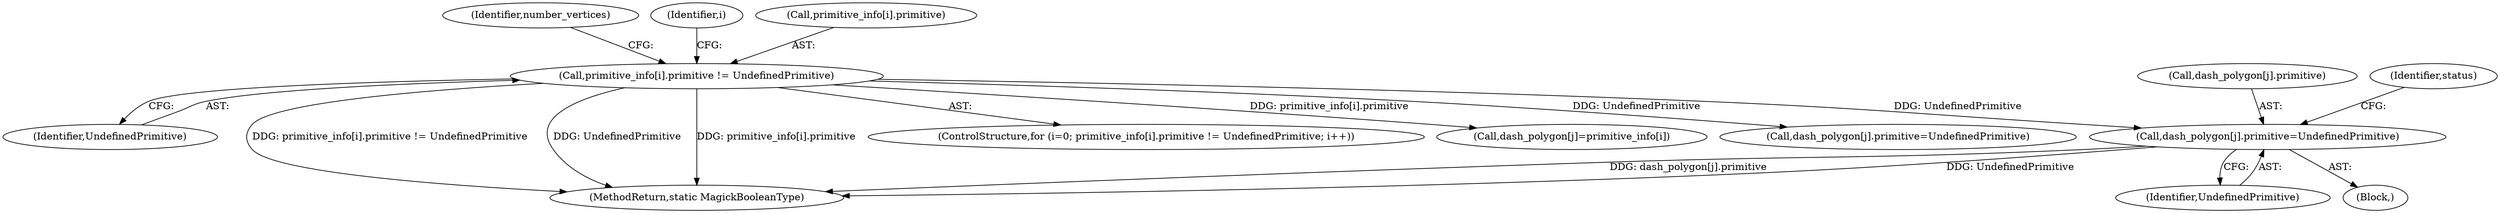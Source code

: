 digraph "0_ImageMagick_726812fa2fa7ce16bcf58f6e115f65427a1c0950_0@array" {
"1000588" [label="(Call,dash_polygon[j].primitive=UndefinedPrimitive)"];
"1000142" [label="(Call,primitive_info[i].primitive != UndefinedPrimitive)"];
"1000152" [label="(Identifier,number_vertices)"];
"1000644" [label="(Call,dash_polygon[j]=primitive_info[i])"];
"1000720" [label="(Call,dash_polygon[j].primitive=UndefinedPrimitive)"];
"1000142" [label="(Call,primitive_info[i].primitive != UndefinedPrimitive)"];
"1000589" [label="(Call,dash_polygon[j].primitive)"];
"1000150" [label="(Identifier,i)"];
"1000148" [label="(Identifier,UndefinedPrimitive)"];
"1000763" [label="(MethodReturn,static MagickBooleanType)"];
"1000588" [label="(Call,dash_polygon[j].primitive=UndefinedPrimitive)"];
"1000596" [label="(Identifier,status)"];
"1000138" [label="(ControlStructure,for (i=0; primitive_info[i].primitive != UndefinedPrimitive; i++))"];
"1000594" [label="(Identifier,UndefinedPrimitive)"];
"1000499" [label="(Block,)"];
"1000143" [label="(Call,primitive_info[i].primitive)"];
"1000588" -> "1000499"  [label="AST: "];
"1000588" -> "1000594"  [label="CFG: "];
"1000589" -> "1000588"  [label="AST: "];
"1000594" -> "1000588"  [label="AST: "];
"1000596" -> "1000588"  [label="CFG: "];
"1000588" -> "1000763"  [label="DDG: dash_polygon[j].primitive"];
"1000588" -> "1000763"  [label="DDG: UndefinedPrimitive"];
"1000142" -> "1000588"  [label="DDG: UndefinedPrimitive"];
"1000142" -> "1000138"  [label="AST: "];
"1000142" -> "1000148"  [label="CFG: "];
"1000143" -> "1000142"  [label="AST: "];
"1000148" -> "1000142"  [label="AST: "];
"1000150" -> "1000142"  [label="CFG: "];
"1000152" -> "1000142"  [label="CFG: "];
"1000142" -> "1000763"  [label="DDG: primitive_info[i].primitive != UndefinedPrimitive"];
"1000142" -> "1000763"  [label="DDG: UndefinedPrimitive"];
"1000142" -> "1000763"  [label="DDG: primitive_info[i].primitive"];
"1000142" -> "1000644"  [label="DDG: primitive_info[i].primitive"];
"1000142" -> "1000720"  [label="DDG: UndefinedPrimitive"];
}
